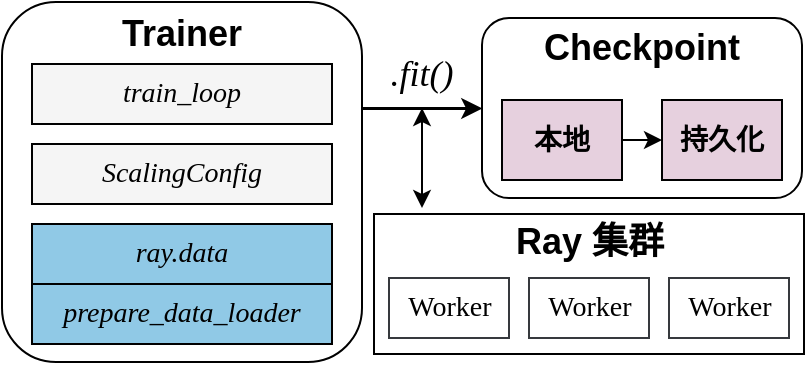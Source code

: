 <mxfile version="22.1.18" type="device">
  <diagram name="第 1 页" id="YkZ-crnKk8mhjwdHUlSD">
    <mxGraphModel dx="2060" dy="1104" grid="1" gridSize="10" guides="1" tooltips="1" connect="1" arrows="1" fold="1" page="1" pageScale="1" pageWidth="827" pageHeight="1169" math="0" shadow="0">
      <root>
        <mxCell id="0" />
        <mxCell id="1" parent="0" />
        <mxCell id="pZMyhNOI0UIP7ZEqHQ5e-1" value="" style="rounded=1;whiteSpace=wrap;html=1;fillColor=none;" parent="1" vertex="1">
          <mxGeometry x="210" y="359" width="180" height="180" as="geometry" />
        </mxCell>
        <mxCell id="pZMyhNOI0UIP7ZEqHQ5e-2" value="&lt;font style=&quot;font-size: 18px;&quot;&gt;&lt;b&gt;Trainer&lt;/b&gt;&lt;/font&gt;" style="text;html=1;strokeColor=none;fillColor=none;align=center;verticalAlign=middle;whiteSpace=wrap;rounded=0;" parent="1" vertex="1">
          <mxGeometry x="270" y="360" width="60" height="30" as="geometry" />
        </mxCell>
        <mxCell id="pZMyhNOI0UIP7ZEqHQ5e-3" value="&lt;font style=&quot;font-size: 14px;&quot;&gt;train_loop&lt;/font&gt;" style="rounded=0;whiteSpace=wrap;html=1;fillColor=#F5F5F5;fontFamily=Garamond;fontStyle=2" parent="1" vertex="1">
          <mxGeometry x="225" y="390" width="150" height="30" as="geometry" />
        </mxCell>
        <mxCell id="pZMyhNOI0UIP7ZEqHQ5e-4" value="&lt;font style=&quot;font-size: 14px;&quot;&gt;ScalingConfig&lt;/font&gt;" style="rounded=0;whiteSpace=wrap;html=1;fillColor=#F5F5F5;fontFamily=Garamond;fontStyle=2" parent="1" vertex="1">
          <mxGeometry x="225" y="430" width="150" height="30" as="geometry" />
        </mxCell>
        <mxCell id="pZMyhNOI0UIP7ZEqHQ5e-5" value="&lt;span style=&quot;font-size: 14px;&quot;&gt;&lt;font&gt;ray.data&lt;/font&gt;&lt;/span&gt;" style="rounded=0;whiteSpace=wrap;html=1;fillColor=#90C9E6;fontFamily=Garamond;fontStyle=2" parent="1" vertex="1">
          <mxGeometry x="225" y="470" width="150" height="30" as="geometry" />
        </mxCell>
        <mxCell id="pZMyhNOI0UIP7ZEqHQ5e-6" value="&lt;font style=&quot;font-size: 14px;&quot;&gt;prepare_data_loader&lt;/font&gt;" style="rounded=0;whiteSpace=wrap;html=1;fillColor=#90C9E6;fontFamily=Garamond;fontStyle=2" parent="1" vertex="1">
          <mxGeometry x="225" y="500" width="150" height="30" as="geometry" />
        </mxCell>
        <mxCell id="pZMyhNOI0UIP7ZEqHQ5e-8" value="" style="rounded=1;whiteSpace=wrap;html=1;fillColor=none;" parent="1" vertex="1">
          <mxGeometry x="450" y="367" width="160" height="90" as="geometry" />
        </mxCell>
        <mxCell id="pZMyhNOI0UIP7ZEqHQ5e-9" value="" style="endArrow=classic;html=1;rounded=0;exitX=1;exitY=0.5;exitDx=0;exitDy=0;entryX=0;entryY=0.5;entryDx=0;entryDy=0;entryPerimeter=0;strokeWidth=1.5;" parent="1" target="pZMyhNOI0UIP7ZEqHQ5e-8" edge="1">
          <mxGeometry width="50" height="50" relative="1" as="geometry">
            <mxPoint x="390" y="412" as="sourcePoint" />
            <mxPoint x="490" y="243" as="targetPoint" />
          </mxGeometry>
        </mxCell>
        <mxCell id="pZMyhNOI0UIP7ZEqHQ5e-10" value="&lt;font face=&quot;Garamond&quot; style=&quot;font-size: 18px;&quot;&gt;&lt;i&gt;.fit()&lt;/i&gt;&lt;/font&gt;" style="text;html=1;strokeColor=none;fillColor=none;align=center;verticalAlign=middle;whiteSpace=wrap;rounded=0;strokeWidth=1.5;" parent="1" vertex="1">
          <mxGeometry x="390" y="380" width="60" height="30" as="geometry" />
        </mxCell>
        <mxCell id="pZMyhNOI0UIP7ZEqHQ5e-11" value="&lt;b&gt;Checkpoint&lt;/b&gt;" style="text;html=1;strokeColor=none;fillColor=none;align=center;verticalAlign=middle;whiteSpace=wrap;rounded=0;fontSize=18;" parent="1" vertex="1">
          <mxGeometry x="500" y="367" width="60" height="30" as="geometry" />
        </mxCell>
        <mxCell id="pZMyhNOI0UIP7ZEqHQ5e-12" value="&lt;b&gt;&lt;font style=&quot;font-size: 14px;&quot;&gt;本地&lt;/font&gt;&lt;/b&gt;" style="rounded=0;whiteSpace=wrap;html=1;fillColor=#E6D0DE;" parent="1" vertex="1">
          <mxGeometry x="460" y="408" width="60" height="40" as="geometry" />
        </mxCell>
        <mxCell id="pZMyhNOI0UIP7ZEqHQ5e-13" value="&lt;span style=&quot;font-size: 14px;&quot;&gt;&lt;b&gt;持久化&lt;/b&gt;&lt;/span&gt;" style="rounded=0;whiteSpace=wrap;html=1;fillColor=#E6D0DE;" parent="1" vertex="1">
          <mxGeometry x="540" y="408" width="60" height="40" as="geometry" />
        </mxCell>
        <mxCell id="pZMyhNOI0UIP7ZEqHQ5e-14" value="" style="endArrow=classic;html=1;rounded=0;exitX=1;exitY=0.5;exitDx=0;exitDy=0;entryX=0;entryY=0.5;entryDx=0;entryDy=0;" parent="1" source="pZMyhNOI0UIP7ZEqHQ5e-12" target="pZMyhNOI0UIP7ZEqHQ5e-13" edge="1">
          <mxGeometry width="50" height="50" relative="1" as="geometry">
            <mxPoint x="590" y="738" as="sourcePoint" />
            <mxPoint x="640" y="688" as="targetPoint" />
          </mxGeometry>
        </mxCell>
        <mxCell id="-tJ4ZFR9xjcvRMVxW-Dr-1" value="" style="rounded=0;whiteSpace=wrap;html=1;fillColor=none;" vertex="1" parent="1">
          <mxGeometry x="396" y="465" width="215" height="70" as="geometry" />
        </mxCell>
        <mxCell id="-tJ4ZFR9xjcvRMVxW-Dr-2" value="&lt;span style=&quot;font-size: 18px;&quot;&gt;&lt;b&gt;Ray 集群&lt;/b&gt;&lt;/span&gt;" style="text;html=1;strokeColor=none;fillColor=none;align=center;verticalAlign=middle;whiteSpace=wrap;rounded=0;" vertex="1" parent="1">
          <mxGeometry x="463.5" y="464" width="80" height="30" as="geometry" />
        </mxCell>
        <mxCell id="-tJ4ZFR9xjcvRMVxW-Dr-3" value="Worker" style="rounded=0;whiteSpace=wrap;html=1;fontSize=14;fillColor=none;strokeColor=#36393d;fontFamily=Times New Roman;" vertex="1" parent="1">
          <mxGeometry x="403.5" y="497" width="60" height="30" as="geometry" />
        </mxCell>
        <mxCell id="-tJ4ZFR9xjcvRMVxW-Dr-4" value="Worker" style="rounded=0;whiteSpace=wrap;html=1;fontSize=14;fillColor=none;strokeColor=#36393d;fontFamily=Times New Roman;" vertex="1" parent="1">
          <mxGeometry x="473.5" y="497" width="60" height="30" as="geometry" />
        </mxCell>
        <mxCell id="-tJ4ZFR9xjcvRMVxW-Dr-5" value="Worker" style="rounded=0;whiteSpace=wrap;html=1;fontSize=14;fillColor=none;strokeColor=#36393d;fontFamily=Times New Roman;" vertex="1" parent="1">
          <mxGeometry x="543.5" y="497" width="60" height="30" as="geometry" />
        </mxCell>
        <mxCell id="-tJ4ZFR9xjcvRMVxW-Dr-6" value="" style="endArrow=classic;startArrow=classic;html=1;rounded=0;" edge="1" parent="1">
          <mxGeometry width="50" height="50" relative="1" as="geometry">
            <mxPoint x="420" y="462" as="sourcePoint" />
            <mxPoint x="420" y="412" as="targetPoint" />
          </mxGeometry>
        </mxCell>
      </root>
    </mxGraphModel>
  </diagram>
</mxfile>
